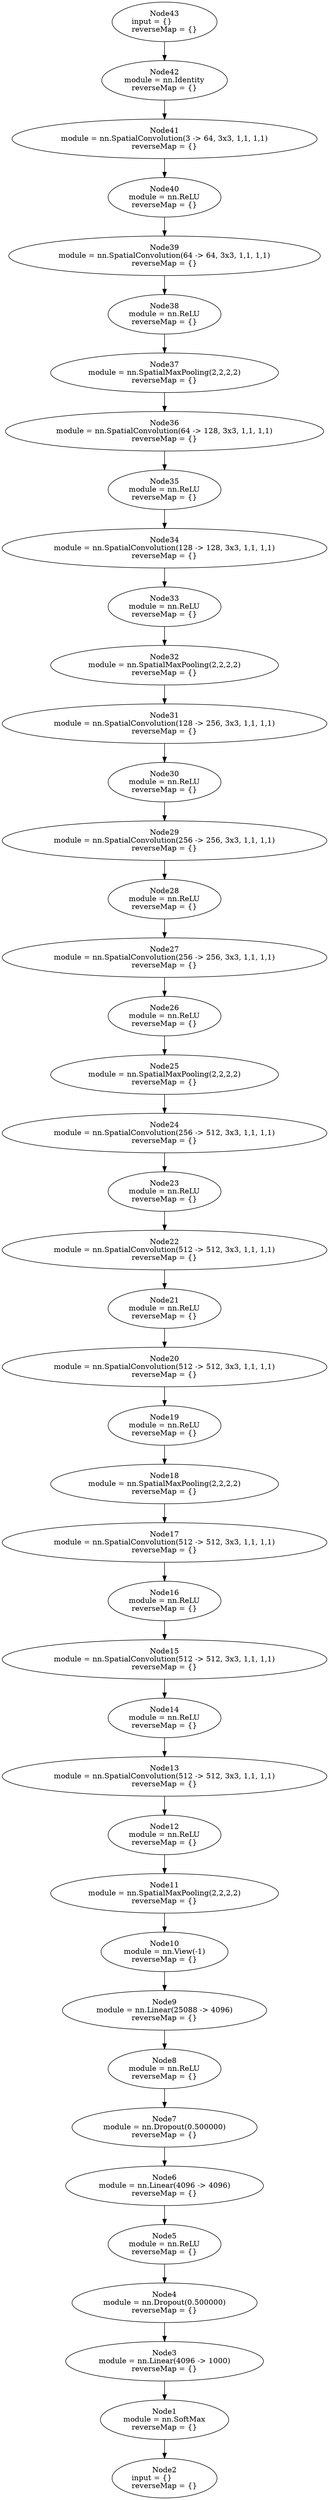 digraph G {
	graph [bb="0,0,484,4780"];
	node [label="\N",
		shape=oval
	];
	n1	 [height=1.041,
		label="Node1\nmodule = nn.SoftMax\lreverseMap = {}",
		pos="242,150",
		tooltip="[[string \"input = nn.Identity()()...\"]]:35_",
		width=2.7262];
	n2	 [height=1.041,
		label="Node2\ninput = {}\lreverseMap = {}",
		pos="242,38",
		tooltip="[[C]]:-1_",
		width=2.1497];
	n1 -> n2	 [pos="e,242,75.844 242,112.37 242,103.93 242,94.829 242,86.011"];
	n3	 [height=1.041,
		label="Node3\nmodule = nn.Linear(4096 -> 1000)\lreverseMap = {}",
		pos="242,262",
		tooltip="[[string \"input = nn.Identity()()...\"]]:34_",
		width=4.0942];
	n3 -> n1	 [pos="e,242,187.84 242,224.37 242,215.93 242,206.83 242,198.01"];
	n4	 [height=1.041,
		label="Node4\nmodule = nn.Dropout(0.500000)\lreverseMap = {}",
		pos="242,374",
		tooltip="[[string \"input = nn.Identity()()...\"]]:34_",
		width=3.8416];
	n4 -> n3	 [pos="e,242,299.84 242,336.37 242,327.93 242,318.83 242,310.01"];
	n5	 [height=1.041,
		label="Node5\nmodule = nn.ReLU\lreverseMap = {}",
		pos="242,486",
		tooltip="[[string \"input = nn.Identity()()...\"]]:34_",
		width=2.4261];
	n5 -> n4	 [pos="e,242,411.84 242,448.37 242,439.93 242,430.83 242,422.01"];
	n6	 [height=1.041,
		label="Node6\nmodule = nn.Linear(4096 -> 4096)\lreverseMap = {}",
		pos="242,598",
		tooltip="[[string \"input = nn.Identity()()...\"]]:33_",
		width=4.0942];
	n6 -> n5	 [pos="e,242,523.84 242,560.37 242,551.93 242,542.83 242,534.01"];
	n7	 [height=1.041,
		label="Node7\nmodule = nn.Dropout(0.500000)\lreverseMap = {}",
		pos="242,710",
		tooltip="[[string \"input = nn.Identity()()...\"]]:33_",
		width=3.8416];
	n7 -> n6	 [pos="e,242,635.84 242,672.37 242,663.93 242,654.83 242,646.01"];
	n8	 [height=1.041,
		label="Node8\nmodule = nn.ReLU\lreverseMap = {}",
		pos="242,822",
		tooltip="[[string \"input = nn.Identity()()...\"]]:33_",
		width=2.4261];
	n8 -> n7	 [pos="e,242,747.84 242,784.37 242,775.93 242,766.83 242,758.01"];
	n9	 [height=1.041,
		label="Node9\nmodule = nn.Linear(25088 -> 4096)\lreverseMap = {}",
		pos="242,934",
		tooltip="[[string \"input = nn.Identity()()...\"]]:32_",
		width=4.2324];
	n9 -> n8	 [pos="e,242,859.84 242,896.37 242,887.93 242,878.83 242,870.01"];
	n10	 [height=1.041,
		label="Node10\nmodule = nn.View(-1)\lreverseMap = {}",
		pos="242,1046",
		tooltip="[[string \"input = nn.Identity()()...\"]]:32_",
		width=2.736];
	n10 -> n9	 [pos="e,242,971.84 242,1008.4 242,999.93 242,990.83 242,982.01"];
	n11	 [height=1.041,
		label="Node11\nmodule = nn.SpatialMaxPooling(2,2,2,2)\lreverseMap = {}",
		pos="242,1158",
		tooltip="[[string \"input = nn.Identity()()...\"]]:32_",
		width=4.7615];
	n11 -> n10	 [pos="e,242,1083.8 242,1120.4 242,1111.9 242,1102.8 242,1094"];
	n12	 [height=1.041,
		label="Node12\nmodule = nn.ReLU\lreverseMap = {}",
		pos="242,1270",
		tooltip="[[string \"input = nn.Identity()()...\"]]:32_",
		width=2.4261];
	n12 -> n11	 [pos="e,242,1195.8 242,1232.4 242,1223.9 242,1214.8 242,1206"];
	n13	 [height=1.041,
		label="Node13\nmodule = nn.SpatialConvolution(512 -> 512, 3x3, 1,1, 1,1)\lreverseMap = {}",
		pos="242,1382",
		tooltip="[[string \"input = nn.Identity()()...\"]]:31_",
		width=6.7297];
	n13 -> n12	 [pos="e,242,1307.8 242,1344.4 242,1335.9 242,1326.8 242,1318"];
	n14	 [height=1.041,
		label="Node14\nmodule = nn.ReLU\lreverseMap = {}",
		pos="242,1494",
		tooltip="[[string \"input = nn.Identity()()...\"]]:31_",
		width=2.4261];
	n14 -> n13	 [pos="e,242,1419.8 242,1456.4 242,1447.9 242,1438.8 242,1430"];
	n15	 [height=1.041,
		label="Node15\nmodule = nn.SpatialConvolution(512 -> 512, 3x3, 1,1, 1,1)\lreverseMap = {}",
		pos="242,1606",
		tooltip="[[string \"input = nn.Identity()()...\"]]:30_",
		width=6.7297];
	n15 -> n14	 [pos="e,242,1531.8 242,1568.4 242,1559.9 242,1550.8 242,1542"];
	n16	 [height=1.041,
		label="Node16\nmodule = nn.ReLU\lreverseMap = {}",
		pos="242,1718",
		tooltip="[[string \"input = nn.Identity()()...\"]]:30_",
		width=2.4261];
	n16 -> n15	 [pos="e,242,1643.8 242,1680.4 242,1671.9 242,1662.8 242,1654"];
	n17	 [height=1.041,
		label="Node17\nmodule = nn.SpatialConvolution(512 -> 512, 3x3, 1,1, 1,1)\lreverseMap = {}",
		pos="242,1830",
		tooltip="[[string \"input = nn.Identity()()...\"]]:29_",
		width=6.7297];
	n17 -> n16	 [pos="e,242,1755.8 242,1792.4 242,1783.9 242,1774.8 242,1766"];
	n18	 [height=1.041,
		label="Node18\nmodule = nn.SpatialMaxPooling(2,2,2,2)\lreverseMap = {}",
		pos="242,1942",
		tooltip="[[string \"input = nn.Identity()()...\"]]:29_",
		width=4.7615];
	n18 -> n17	 [pos="e,242,1867.8 242,1904.4 242,1895.9 242,1886.8 242,1878"];
	n19	 [height=1.041,
		label="Node19\nmodule = nn.ReLU\lreverseMap = {}",
		pos="242,2054",
		tooltip="[[string \"input = nn.Identity()()...\"]]:29_",
		width=2.4261];
	n19 -> n18	 [pos="e,242,1979.8 242,2016.4 242,2007.9 242,1998.8 242,1990"];
	n20	 [height=1.041,
		label="Node20\nmodule = nn.SpatialConvolution(512 -> 512, 3x3, 1,1, 1,1)\lreverseMap = {}",
		pos="242,2166",
		tooltip="[[string \"input = nn.Identity()()...\"]]:28_",
		width=6.7297];
	n20 -> n19	 [pos="e,242,2091.8 242,2128.4 242,2119.9 242,2110.8 242,2102"];
	n21	 [height=1.041,
		label="Node21\nmodule = nn.ReLU\lreverseMap = {}",
		pos="242,2278",
		tooltip="[[string \"input = nn.Identity()()...\"]]:28_",
		width=2.4261];
	n21 -> n20	 [pos="e,242,2203.8 242,2240.4 242,2231.9 242,2222.8 242,2214"];
	n22	 [height=1.041,
		label="Node22\nmodule = nn.SpatialConvolution(512 -> 512, 3x3, 1,1, 1,1)\lreverseMap = {}",
		pos="242,2390",
		tooltip="[[string \"input = nn.Identity()()...\"]]:27_",
		width=6.7297];
	n22 -> n21	 [pos="e,242,2315.8 242,2352.4 242,2343.9 242,2334.8 242,2326"];
	n23	 [height=1.041,
		label="Node23\nmodule = nn.ReLU\lreverseMap = {}",
		pos="242,2502",
		tooltip="[[string \"input = nn.Identity()()...\"]]:27_",
		width=2.4261];
	n23 -> n22	 [pos="e,242,2427.8 242,2464.4 242,2455.9 242,2446.8 242,2438"];
	n24	 [height=1.041,
		label="Node24\nmodule = nn.SpatialConvolution(256 -> 512, 3x3, 1,1, 1,1)\lreverseMap = {}",
		pos="242,2614",
		tooltip="[[string \"input = nn.Identity()()...\"]]:26_",
		width=6.7297];
	n24 -> n23	 [pos="e,242,2539.8 242,2576.4 242,2567.9 242,2558.8 242,2550"];
	n25	 [height=1.041,
		label="Node25\nmodule = nn.SpatialMaxPooling(2,2,2,2)\lreverseMap = {}",
		pos="242,2726",
		tooltip="[[string \"input = nn.Identity()()...\"]]:26_",
		width=4.7615];
	n25 -> n24	 [pos="e,242,2651.8 242,2688.4 242,2679.9 242,2670.8 242,2662"];
	n26	 [height=1.041,
		label="Node26\nmodule = nn.ReLU\lreverseMap = {}",
		pos="242,2838",
		tooltip="[[string \"input = nn.Identity()()...\"]]:26_",
		width=2.4261];
	n26 -> n25	 [pos="e,242,2763.8 242,2800.4 242,2791.9 242,2782.8 242,2774"];
	n27	 [height=1.041,
		label="Node27\nmodule = nn.SpatialConvolution(256 -> 256, 3x3, 1,1, 1,1)\lreverseMap = {}",
		pos="242,2950",
		tooltip="[[string \"input = nn.Identity()()...\"]]:25_",
		width=6.7297];
	n27 -> n26	 [pos="e,242,2875.8 242,2912.4 242,2903.9 242,2894.8 242,2886"];
	n28	 [height=1.041,
		label="Node28\nmodule = nn.ReLU\lreverseMap = {}",
		pos="242,3062",
		tooltip="[[string \"input = nn.Identity()()...\"]]:25_",
		width=2.4261];
	n28 -> n27	 [pos="e,242,2987.8 242,3024.4 242,3015.9 242,3006.8 242,2998"];
	n29	 [height=1.041,
		label="Node29\nmodule = nn.SpatialConvolution(256 -> 256, 3x3, 1,1, 1,1)\lreverseMap = {}",
		pos="242,3174",
		tooltip="[[string \"input = nn.Identity()()...\"]]:24_",
		width=6.7297];
	n29 -> n28	 [pos="e,242,3099.8 242,3136.4 242,3127.9 242,3118.8 242,3110"];
	n30	 [height=1.041,
		label="Node30\nmodule = nn.ReLU\lreverseMap = {}",
		pos="242,3286",
		tooltip="[[string \"input = nn.Identity()()...\"]]:24_",
		width=2.4261];
	n30 -> n29	 [pos="e,242,3211.8 242,3248.4 242,3239.9 242,3230.8 242,3222"];
	n31	 [height=1.041,
		label="Node31\nmodule = nn.SpatialConvolution(128 -> 256, 3x3, 1,1, 1,1)\lreverseMap = {}",
		pos="242,3398",
		tooltip="[[string \"input = nn.Identity()()...\"]]:23_",
		width=6.7297];
	n31 -> n30	 [pos="e,242,3323.8 242,3360.4 242,3351.9 242,3342.8 242,3334"];
	n32	 [height=1.041,
		label="Node32\nmodule = nn.SpatialMaxPooling(2,2,2,2)\lreverseMap = {}",
		pos="242,3510",
		tooltip="[[string \"input = nn.Identity()()...\"]]:23_",
		width=4.7615];
	n32 -> n31	 [pos="e,242,3435.8 242,3472.4 242,3463.9 242,3454.8 242,3446"];
	n33	 [height=1.041,
		label="Node33\nmodule = nn.ReLU\lreverseMap = {}",
		pos="242,3622",
		tooltip="[[string \"input = nn.Identity()()...\"]]:23_",
		width=2.4261];
	n33 -> n32	 [pos="e,242,3547.8 242,3584.4 242,3575.9 242,3566.8 242,3558"];
	n34	 [height=1.041,
		label="Node34\nmodule = nn.SpatialConvolution(128 -> 128, 3x3, 1,1, 1,1)\lreverseMap = {}",
		pos="242,3734",
		tooltip="[[string \"input = nn.Identity()()...\"]]:22_",
		width=6.7297];
	n34 -> n33	 [pos="e,242,3659.8 242,3696.4 242,3687.9 242,3678.8 242,3670"];
	n35	 [height=1.041,
		label="Node35\nmodule = nn.ReLU\lreverseMap = {}",
		pos="242,3846",
		tooltip="[[string \"input = nn.Identity()()...\"]]:22_",
		width=2.4261];
	n35 -> n34	 [pos="e,242,3771.8 242,3808.4 242,3799.9 242,3790.8 242,3782"];
	n36	 [height=1.041,
		label="Node36\nmodule = nn.SpatialConvolution(64 -> 128, 3x3, 1,1, 1,1)\lreverseMap = {}",
		pos="242,3958",
		tooltip="[[string \"input = nn.Identity()()...\"]]:21_",
		width=6.5915];
	n36 -> n35	 [pos="e,242,3883.8 242,3920.4 242,3911.9 242,3902.8 242,3894"];
	n37	 [height=1.041,
		label="Node37\nmodule = nn.SpatialMaxPooling(2,2,2,2)\lreverseMap = {}",
		pos="242,4070",
		tooltip="[[string \"input = nn.Identity()()...\"]]:21_",
		width=4.7615];
	n37 -> n36	 [pos="e,242,3995.8 242,4032.4 242,4023.9 242,4014.8 242,4006"];
	n38	 [height=1.041,
		label="Node38\nmodule = nn.ReLU\lreverseMap = {}",
		pos="242,4182",
		tooltip="[[string \"input = nn.Identity()()...\"]]:21_",
		width=2.4261];
	n38 -> n37	 [pos="e,242,4107.8 242,4144.4 242,4135.9 242,4126.8 242,4118"];
	n39	 [height=1.041,
		label="Node39\nmodule = nn.SpatialConvolution(64 -> 64, 3x3, 1,1, 1,1)\lreverseMap = {}",
		pos="242,4294",
		tooltip="[[string \"input = nn.Identity()()...\"]]:20_",
		width=6.4533];
	n39 -> n38	 [pos="e,242,4219.8 242,4256.4 242,4247.9 242,4238.8 242,4230"];
	n40	 [height=1.041,
		label="Node40\nmodule = nn.ReLU\lreverseMap = {}",
		pos="242,4406",
		tooltip="[[string \"input = nn.Identity()()...\"]]:20_",
		width=2.4261];
	n40 -> n39	 [pos="e,242,4331.8 242,4368.4 242,4359.9 242,4350.8 242,4342"];
	n41	 [height=1.041,
		label="Node41\nmodule = nn.SpatialConvolution(3 -> 64, 3x3, 1,1, 1,1)\lreverseMap = {}",
		pos="242,4518",
		tooltip="[[string \"input = nn.Identity()()...\"]]:19_",
		width=6.3388];
	n41 -> n40	 [pos="e,242,4443.8 242,4480.4 242,4471.9 242,4462.8 242,4454"];
	n42	 [height=1.041,
		label="Node42\nmodule = nn.Identity\lreverseMap = {}",
		pos="242,4630",
		tooltip="[[string \"input = nn.Identity()()...\"]]:1_",
		width=2.6117];
	n42 -> n41	 [pos="e,242,4555.8 242,4592.4 242,4583.9 242,4574.8 242,4566"];
	n43	 [height=1.041,
		label="Node43\ninput = {}\lreverseMap = {}",
		pos="242,4742",
		tooltip="[[C]]:-1_",
		width=2.1497];
	n43 -> n42	 [pos="e,242,4667.8 242,4704.4 242,4695.9 242,4686.8 242,4678"];
}
